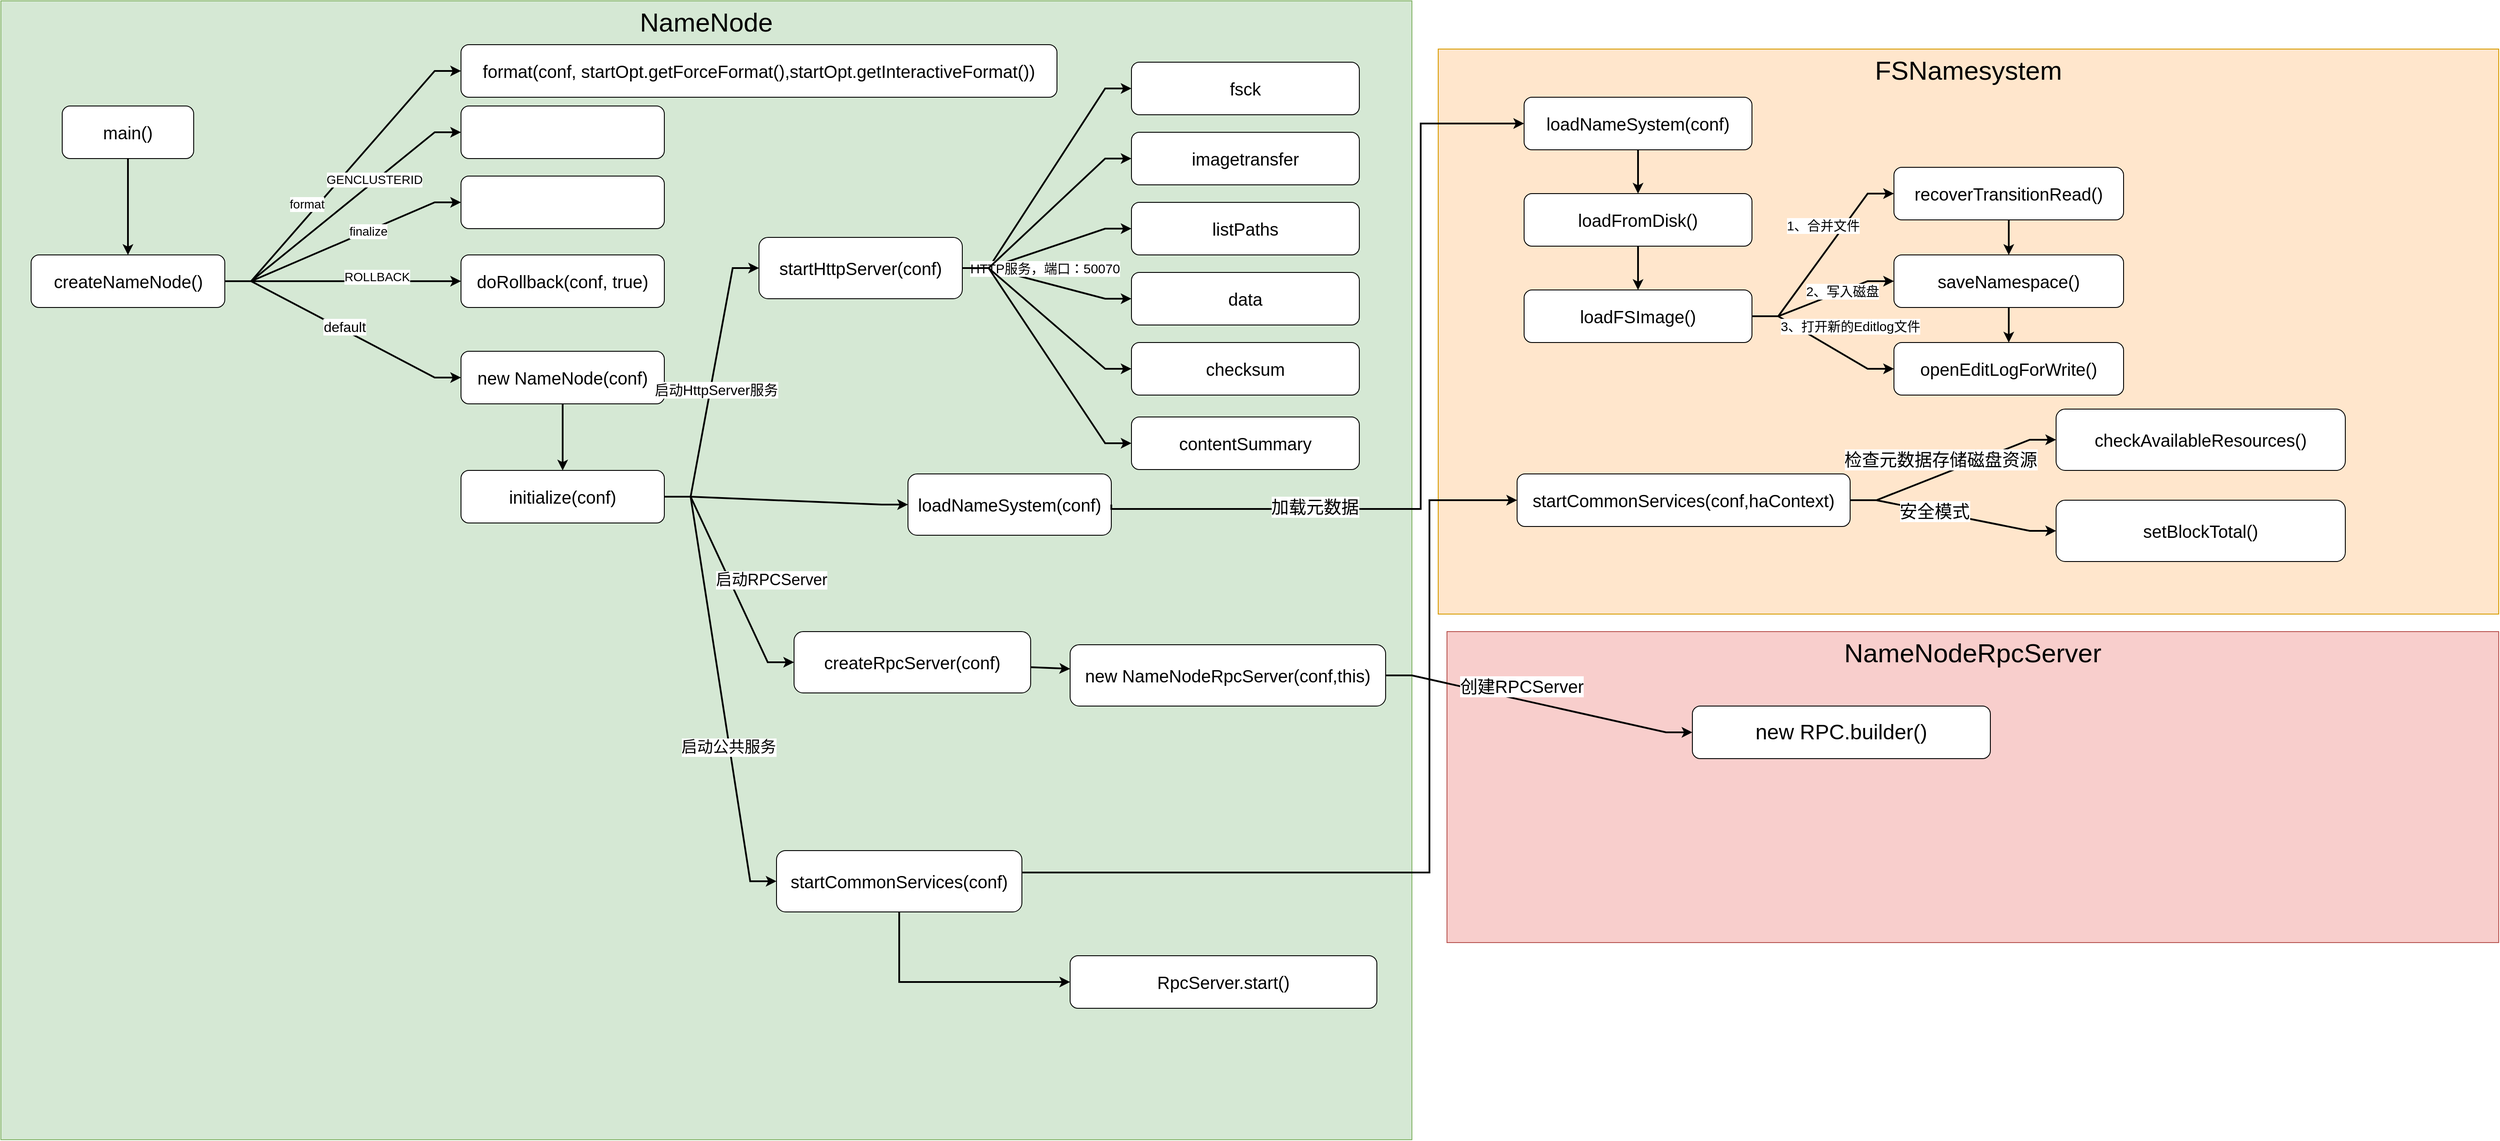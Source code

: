 <mxfile version="20.5.1" type="github" pages="6">
  <diagram id="xljxgBAA948Y7_NDT7y9" name="NameNode启动">
    <mxGraphModel dx="2946" dy="2882" grid="1" gridSize="10" guides="1" tooltips="1" connect="1" arrows="1" fold="1" page="1" pageScale="1" pageWidth="827" pageHeight="1169" math="0" shadow="0">
      <root>
        <mxCell id="0" />
        <mxCell id="1" parent="0" />
        <mxCell id="IWX_TBx0upN0qYrfrZli-1" value="NameNodeRpcServer" style="rounded=0;whiteSpace=wrap;html=1;fontSize=30;fillColor=#f8cecc;strokeColor=#b85450;verticalAlign=top;" parent="1" vertex="1">
          <mxGeometry x="1695" y="-400" width="1200" height="355" as="geometry" />
        </mxCell>
        <mxCell id="IWX_TBx0upN0qYrfrZli-2" value="NameNode" style="rounded=0;whiteSpace=wrap;html=1;fontSize=30;fillColor=#d5e8d4;strokeColor=#82b366;verticalAlign=top;" parent="1" vertex="1">
          <mxGeometry x="45" y="-1120" width="1610" height="1300" as="geometry" />
        </mxCell>
        <mxCell id="IWX_TBx0upN0qYrfrZli-3" style="edgeStyle=none;rounded=0;orthogonalLoop=1;jettySize=auto;html=1;fontSize=20;entryX=0.5;entryY=0;entryDx=0;entryDy=0;strokeWidth=2;" parent="1" source="IWX_TBx0upN0qYrfrZli-4" target="IWX_TBx0upN0qYrfrZli-12" edge="1">
          <mxGeometry relative="1" as="geometry">
            <Array as="points" />
          </mxGeometry>
        </mxCell>
        <mxCell id="IWX_TBx0upN0qYrfrZli-4" value="main()" style="rounded=1;whiteSpace=wrap;html=1;fontSize=20;" parent="1" vertex="1">
          <mxGeometry x="115" y="-1000" width="150" height="60" as="geometry" />
        </mxCell>
        <mxCell id="IWX_TBx0upN0qYrfrZli-5" style="edgeStyle=entityRelationEdgeStyle;rounded=0;orthogonalLoop=1;jettySize=auto;html=1;exitX=1;exitY=0.5;exitDx=0;exitDy=0;fontSize=20;strokeWidth=2;entryX=0;entryY=0.5;entryDx=0;entryDy=0;" parent="1" source="IWX_TBx0upN0qYrfrZli-12" target="IWX_TBx0upN0qYrfrZli-13" edge="1">
          <mxGeometry relative="1" as="geometry" />
        </mxCell>
        <mxCell id="IWX_TBx0upN0qYrfrZli-6" value="format" style="edgeLabel;html=1;align=center;verticalAlign=middle;resizable=0;points=[];fontSize=14;" parent="IWX_TBx0upN0qYrfrZli-5" vertex="1" connectable="0">
          <mxGeometry x="-0.449" y="4" relative="1" as="geometry">
            <mxPoint x="17" y="-29" as="offset" />
          </mxGeometry>
        </mxCell>
        <mxCell id="IWX_TBx0upN0qYrfrZli-7" style="edgeStyle=entityRelationEdgeStyle;rounded=0;orthogonalLoop=1;jettySize=auto;html=1;exitX=1;exitY=0.5;exitDx=0;exitDy=0;entryX=0;entryY=0.5;entryDx=0;entryDy=0;fontSize=20;strokeWidth=2;" parent="1" source="IWX_TBx0upN0qYrfrZli-12" target="IWX_TBx0upN0qYrfrZli-17" edge="1">
          <mxGeometry relative="1" as="geometry" />
        </mxCell>
        <mxCell id="IWX_TBx0upN0qYrfrZli-8" value="default" style="edgeLabel;html=1;align=center;verticalAlign=middle;resizable=0;points=[];fontSize=16;" parent="IWX_TBx0upN0qYrfrZli-7" vertex="1" connectable="0">
          <mxGeometry x="-0.003" y="3" relative="1" as="geometry">
            <mxPoint as="offset" />
          </mxGeometry>
        </mxCell>
        <mxCell id="IWX_TBx0upN0qYrfrZli-9" style="edgeStyle=entityRelationEdgeStyle;rounded=0;orthogonalLoop=1;jettySize=auto;html=1;shadow=0;fontSize=20;strokeWidth=2;" parent="1" source="IWX_TBx0upN0qYrfrZli-12" target="IWX_TBx0upN0qYrfrZli-14" edge="1">
          <mxGeometry relative="1" as="geometry" />
        </mxCell>
        <mxCell id="ckDPEvMbsLw15Y4IFopy-1" value="GENCLUSTERID" style="edgeLabel;html=1;align=center;verticalAlign=middle;resizable=0;points=[];fontSize=14;" parent="IWX_TBx0upN0qYrfrZli-9" vertex="1" connectable="0">
          <mxGeometry x="0.288" y="2" relative="1" as="geometry">
            <mxPoint as="offset" />
          </mxGeometry>
        </mxCell>
        <mxCell id="IWX_TBx0upN0qYrfrZli-10" style="edgeStyle=entityRelationEdgeStyle;rounded=0;orthogonalLoop=1;jettySize=auto;html=1;shadow=0;fontSize=20;strokeWidth=2;" parent="1" source="IWX_TBx0upN0qYrfrZli-12" target="IWX_TBx0upN0qYrfrZli-15" edge="1">
          <mxGeometry relative="1" as="geometry" />
        </mxCell>
        <mxCell id="ckDPEvMbsLw15Y4IFopy-2" value="finalize" style="edgeLabel;html=1;align=center;verticalAlign=middle;resizable=0;points=[];fontSize=14;" parent="IWX_TBx0upN0qYrfrZli-10" vertex="1" connectable="0">
          <mxGeometry x="0.212" relative="1" as="geometry">
            <mxPoint as="offset" />
          </mxGeometry>
        </mxCell>
        <mxCell id="IWX_TBx0upN0qYrfrZli-11" style="edgeStyle=entityRelationEdgeStyle;rounded=0;orthogonalLoop=1;jettySize=auto;html=1;entryX=0;entryY=0.5;entryDx=0;entryDy=0;shadow=0;fontSize=20;strokeWidth=2;" parent="1" source="IWX_TBx0upN0qYrfrZli-12" target="IWX_TBx0upN0qYrfrZli-66" edge="1">
          <mxGeometry relative="1" as="geometry" />
        </mxCell>
        <mxCell id="ckDPEvMbsLw15Y4IFopy-3" value="ROLLBACK" style="edgeLabel;html=1;align=center;verticalAlign=middle;resizable=0;points=[];fontSize=14;" parent="IWX_TBx0upN0qYrfrZli-11" vertex="1" connectable="0">
          <mxGeometry x="0.283" y="5" relative="1" as="geometry">
            <mxPoint as="offset" />
          </mxGeometry>
        </mxCell>
        <mxCell id="IWX_TBx0upN0qYrfrZli-12" value="createNameNode()" style="rounded=1;whiteSpace=wrap;html=1;fontSize=20;" parent="1" vertex="1">
          <mxGeometry x="79.5" y="-830" width="221" height="60" as="geometry" />
        </mxCell>
        <mxCell id="IWX_TBx0upN0qYrfrZli-13" value="format(conf, startOpt.getForceFormat(),startOpt.getInteractiveFormat())" style="rounded=1;whiteSpace=wrap;html=1;fontSize=20;" parent="1" vertex="1">
          <mxGeometry x="570" y="-1070" width="680" height="60" as="geometry" />
        </mxCell>
        <mxCell id="IWX_TBx0upN0qYrfrZli-14" value="" style="rounded=1;whiteSpace=wrap;html=1;fontSize=20;" parent="1" vertex="1">
          <mxGeometry x="570" y="-1000" width="232" height="60" as="geometry" />
        </mxCell>
        <mxCell id="IWX_TBx0upN0qYrfrZli-15" value="" style="rounded=1;whiteSpace=wrap;html=1;fontSize=20;" parent="1" vertex="1">
          <mxGeometry x="570" y="-920" width="232" height="60" as="geometry" />
        </mxCell>
        <mxCell id="IWX_TBx0upN0qYrfrZli-16" value="" style="edgeStyle=none;rounded=0;orthogonalLoop=1;jettySize=auto;html=1;fontSize=20;strokeWidth=2;" parent="1" source="IWX_TBx0upN0qYrfrZli-17" target="IWX_TBx0upN0qYrfrZli-25" edge="1">
          <mxGeometry relative="1" as="geometry" />
        </mxCell>
        <mxCell id="IWX_TBx0upN0qYrfrZli-17" value="new NameNode(conf)" style="rounded=1;whiteSpace=wrap;html=1;fontSize=20;" parent="1" vertex="1">
          <mxGeometry x="570" y="-720" width="232" height="60" as="geometry" />
        </mxCell>
        <mxCell id="IWX_TBx0upN0qYrfrZli-18" style="edgeStyle=entityRelationEdgeStyle;rounded=0;orthogonalLoop=1;jettySize=auto;html=1;exitX=1;exitY=0.5;exitDx=0;exitDy=0;fontSize=20;strokeWidth=2;entryX=0;entryY=0.5;entryDx=0;entryDy=0;" parent="1" source="IWX_TBx0upN0qYrfrZli-25" target="IWX_TBx0upN0qYrfrZli-33" edge="1">
          <mxGeometry relative="1" as="geometry" />
        </mxCell>
        <mxCell id="IWX_TBx0upN0qYrfrZli-19" value="启动HttpServer服务" style="edgeLabel;html=1;align=center;verticalAlign=middle;resizable=0;points=[];fontSize=16;" parent="IWX_TBx0upN0qYrfrZli-18" vertex="1" connectable="0">
          <mxGeometry x="-0.251" y="-2" relative="1" as="geometry">
            <mxPoint x="10" y="-32" as="offset" />
          </mxGeometry>
        </mxCell>
        <mxCell id="IWX_TBx0upN0qYrfrZli-20" style="edgeStyle=entityRelationEdgeStyle;rounded=0;orthogonalLoop=1;jettySize=auto;html=1;entryX=0;entryY=0.5;entryDx=0;entryDy=0;shadow=0;fontSize=20;strokeWidth=2;" parent="1" source="IWX_TBx0upN0qYrfrZli-25" target="IWX_TBx0upN0qYrfrZli-37" edge="1">
          <mxGeometry relative="1" as="geometry" />
        </mxCell>
        <mxCell id="IWX_TBx0upN0qYrfrZli-21" style="edgeStyle=entityRelationEdgeStyle;rounded=0;orthogonalLoop=1;jettySize=auto;html=1;shadow=0;fontSize=20;strokeWidth=2;" parent="1" source="IWX_TBx0upN0qYrfrZli-25" target="IWX_TBx0upN0qYrfrZli-40" edge="1">
          <mxGeometry relative="1" as="geometry" />
        </mxCell>
        <mxCell id="IWX_TBx0upN0qYrfrZli-22" value="启动RPCServer" style="edgeLabel;html=1;align=center;verticalAlign=middle;resizable=0;points=[];fontSize=18;" parent="IWX_TBx0upN0qYrfrZli-21" vertex="1" connectable="0">
          <mxGeometry x="0.083" y="3" relative="1" as="geometry">
            <mxPoint x="40" y="-9" as="offset" />
          </mxGeometry>
        </mxCell>
        <mxCell id="IWX_TBx0upN0qYrfrZli-23" style="edgeStyle=entityRelationEdgeStyle;rounded=0;orthogonalLoop=1;jettySize=auto;html=1;entryX=0;entryY=0.5;entryDx=0;entryDy=0;shadow=0;fontSize=20;strokeWidth=2;" parent="1" source="IWX_TBx0upN0qYrfrZli-25" target="IWX_TBx0upN0qYrfrZli-69" edge="1">
          <mxGeometry relative="1" as="geometry" />
        </mxCell>
        <mxCell id="IWX_TBx0upN0qYrfrZli-24" value="启动公共服务" style="edgeLabel;html=1;align=center;verticalAlign=middle;resizable=0;points=[];fontSize=18;" parent="IWX_TBx0upN0qYrfrZli-23" vertex="1" connectable="0">
          <mxGeometry x="0.264" y="-1" relative="1" as="geometry">
            <mxPoint as="offset" />
          </mxGeometry>
        </mxCell>
        <mxCell id="IWX_TBx0upN0qYrfrZli-25" value="initialize(conf)" style="rounded=1;whiteSpace=wrap;html=1;fontSize=20;" parent="1" vertex="1">
          <mxGeometry x="570" y="-584" width="232" height="60" as="geometry" />
        </mxCell>
        <mxCell id="IWX_TBx0upN0qYrfrZli-26" style="edgeStyle=entityRelationEdgeStyle;rounded=0;orthogonalLoop=1;jettySize=auto;html=1;exitX=1;exitY=0.5;exitDx=0;exitDy=0;fontSize=15;strokeWidth=2;" parent="1" source="IWX_TBx0upN0qYrfrZli-33" target="IWX_TBx0upN0qYrfrZli-34" edge="1">
          <mxGeometry relative="1" as="geometry" />
        </mxCell>
        <mxCell id="IWX_TBx0upN0qYrfrZli-27" style="edgeStyle=entityRelationEdgeStyle;rounded=0;orthogonalLoop=1;jettySize=auto;html=1;fontSize=15;strokeWidth=2;" parent="1" source="IWX_TBx0upN0qYrfrZli-33" target="IWX_TBx0upN0qYrfrZli-35" edge="1">
          <mxGeometry relative="1" as="geometry" />
        </mxCell>
        <mxCell id="IWX_TBx0upN0qYrfrZli-28" style="edgeStyle=entityRelationEdgeStyle;rounded=0;orthogonalLoop=1;jettySize=auto;html=1;fontSize=15;strokeWidth=2;" parent="1" source="IWX_TBx0upN0qYrfrZli-33" target="IWX_TBx0upN0qYrfrZli-36" edge="1">
          <mxGeometry relative="1" as="geometry" />
        </mxCell>
        <mxCell id="IWX_TBx0upN0qYrfrZli-29" value="HTTP服务，端口：50070" style="edgeLabel;html=1;align=center;verticalAlign=middle;resizable=0;points=[];fontSize=15;" parent="IWX_TBx0upN0qYrfrZli-28" vertex="1" connectable="0">
          <mxGeometry x="-0.853" y="-3" relative="1" as="geometry">
            <mxPoint x="79" y="-3" as="offset" />
          </mxGeometry>
        </mxCell>
        <mxCell id="IWX_TBx0upN0qYrfrZli-30" style="edgeStyle=entityRelationEdgeStyle;rounded=0;orthogonalLoop=1;jettySize=auto;html=1;entryX=0;entryY=0.5;entryDx=0;entryDy=0;shadow=0;fontSize=20;strokeWidth=2;" parent="1" source="IWX_TBx0upN0qYrfrZli-33" target="IWX_TBx0upN0qYrfrZli-52" edge="1">
          <mxGeometry relative="1" as="geometry" />
        </mxCell>
        <mxCell id="IWX_TBx0upN0qYrfrZli-31" style="edgeStyle=entityRelationEdgeStyle;rounded=0;orthogonalLoop=1;jettySize=auto;html=1;entryX=0;entryY=0.5;entryDx=0;entryDy=0;shadow=0;fontSize=20;strokeWidth=2;" parent="1" source="IWX_TBx0upN0qYrfrZli-33" target="IWX_TBx0upN0qYrfrZli-65" edge="1">
          <mxGeometry relative="1" as="geometry" />
        </mxCell>
        <mxCell id="IWX_TBx0upN0qYrfrZli-32" style="edgeStyle=entityRelationEdgeStyle;rounded=0;orthogonalLoop=1;jettySize=auto;html=1;entryX=0;entryY=0.5;entryDx=0;entryDy=0;shadow=0;fontSize=20;strokeWidth=2;" parent="1" source="IWX_TBx0upN0qYrfrZli-33" target="IWX_TBx0upN0qYrfrZli-64" edge="1">
          <mxGeometry relative="1" as="geometry" />
        </mxCell>
        <mxCell id="IWX_TBx0upN0qYrfrZli-33" value="startHttpServer(conf)" style="rounded=1;whiteSpace=wrap;html=1;fontSize=20;" parent="1" vertex="1">
          <mxGeometry x="910" y="-850" width="232" height="70" as="geometry" />
        </mxCell>
        <mxCell id="IWX_TBx0upN0qYrfrZli-34" value="fsck" style="rounded=1;whiteSpace=wrap;html=1;fontSize=20;" parent="1" vertex="1">
          <mxGeometry x="1335" y="-1050" width="260" height="60" as="geometry" />
        </mxCell>
        <mxCell id="IWX_TBx0upN0qYrfrZli-35" value="listPaths" style="rounded=1;whiteSpace=wrap;html=1;fontSize=20;" parent="1" vertex="1">
          <mxGeometry x="1335" y="-890" width="260" height="60" as="geometry" />
        </mxCell>
        <mxCell id="IWX_TBx0upN0qYrfrZli-36" value="data" style="rounded=1;whiteSpace=wrap;html=1;fontSize=20;" parent="1" vertex="1">
          <mxGeometry x="1335" y="-810" width="260" height="60" as="geometry" />
        </mxCell>
        <mxCell id="IWX_TBx0upN0qYrfrZli-37" value="loadNameSystem(conf)" style="rounded=1;whiteSpace=wrap;html=1;fontSize=20;" parent="1" vertex="1">
          <mxGeometry x="1080" y="-580" width="232" height="70" as="geometry" />
        </mxCell>
        <mxCell id="IWX_TBx0upN0qYrfrZli-38" value="FSNamesystem" style="rounded=0;whiteSpace=wrap;html=1;fontSize=30;fillColor=#ffe6cc;strokeColor=#d79b00;verticalAlign=top;fontStyle=0" parent="1" vertex="1">
          <mxGeometry x="1685" y="-1065" width="1210" height="645" as="geometry" />
        </mxCell>
        <mxCell id="IWX_TBx0upN0qYrfrZli-39" style="edgeStyle=none;rounded=0;orthogonalLoop=1;jettySize=auto;html=1;shadow=0;fontSize=15;strokeWidth=2;" parent="1" source="IWX_TBx0upN0qYrfrZli-40" target="IWX_TBx0upN0qYrfrZli-62" edge="1">
          <mxGeometry relative="1" as="geometry" />
        </mxCell>
        <mxCell id="IWX_TBx0upN0qYrfrZli-40" value="createRpcServer(conf)" style="rounded=1;whiteSpace=wrap;html=1;fontSize=20;" parent="1" vertex="1">
          <mxGeometry x="950" y="-400" width="270" height="70" as="geometry" />
        </mxCell>
        <mxCell id="IWX_TBx0upN0qYrfrZli-41" style="rounded=0;orthogonalLoop=1;jettySize=auto;html=1;entryX=0.5;entryY=0;entryDx=0;entryDy=0;fontSize=20;strokeWidth=2;" parent="1" source="IWX_TBx0upN0qYrfrZli-42" target="IWX_TBx0upN0qYrfrZli-49" edge="1">
          <mxGeometry relative="1" as="geometry" />
        </mxCell>
        <mxCell id="IWX_TBx0upN0qYrfrZli-42" value="loadFromDisk()" style="rounded=1;whiteSpace=wrap;html=1;fontSize=20;" parent="1" vertex="1">
          <mxGeometry x="1783" y="-900" width="260" height="60" as="geometry" />
        </mxCell>
        <mxCell id="IWX_TBx0upN0qYrfrZli-43" style="edgeStyle=entityRelationEdgeStyle;rounded=0;orthogonalLoop=1;jettySize=auto;html=1;entryX=0;entryY=0.5;entryDx=0;entryDy=0;shadow=0;fontSize=20;strokeWidth=2;" parent="1" source="IWX_TBx0upN0qYrfrZli-49" target="IWX_TBx0upN0qYrfrZli-54" edge="1">
          <mxGeometry relative="1" as="geometry" />
        </mxCell>
        <mxCell id="IWX_TBx0upN0qYrfrZli-44" value="1、合并文件" style="edgeLabel;html=1;align=center;verticalAlign=middle;resizable=0;points=[];fontSize=15;" parent="IWX_TBx0upN0qYrfrZli-43" vertex="1" connectable="0">
          <mxGeometry x="-0.067" y="-2" relative="1" as="geometry">
            <mxPoint x="3" y="-42" as="offset" />
          </mxGeometry>
        </mxCell>
        <mxCell id="IWX_TBx0upN0qYrfrZli-45" style="edgeStyle=entityRelationEdgeStyle;rounded=0;orthogonalLoop=1;jettySize=auto;html=1;entryX=0;entryY=0.5;entryDx=0;entryDy=0;shadow=0;fontSize=20;strokeWidth=2;" parent="1" source="IWX_TBx0upN0qYrfrZli-49" target="IWX_TBx0upN0qYrfrZli-56" edge="1">
          <mxGeometry relative="1" as="geometry" />
        </mxCell>
        <mxCell id="IWX_TBx0upN0qYrfrZli-46" value="2、写入磁盘" style="edgeLabel;html=1;align=center;verticalAlign=middle;resizable=0;points=[];fontSize=15;" parent="IWX_TBx0upN0qYrfrZli-45" vertex="1" connectable="0">
          <mxGeometry x="0.051" y="1" relative="1" as="geometry">
            <mxPoint x="18" y="-7" as="offset" />
          </mxGeometry>
        </mxCell>
        <mxCell id="IWX_TBx0upN0qYrfrZli-47" style="edgeStyle=entityRelationEdgeStyle;rounded=0;orthogonalLoop=1;jettySize=auto;html=1;shadow=0;fontSize=20;strokeWidth=2;" parent="1" source="IWX_TBx0upN0qYrfrZli-49" target="IWX_TBx0upN0qYrfrZli-57" edge="1">
          <mxGeometry relative="1" as="geometry" />
        </mxCell>
        <mxCell id="IWX_TBx0upN0qYrfrZli-48" value="3、打开新的Editlog文件" style="edgeLabel;html=1;align=center;verticalAlign=middle;resizable=0;points=[];fontSize=15;" parent="IWX_TBx0upN0qYrfrZli-47" vertex="1" connectable="0">
          <mxGeometry x="-0.029" y="-1" relative="1" as="geometry">
            <mxPoint x="34" y="-19" as="offset" />
          </mxGeometry>
        </mxCell>
        <mxCell id="IWX_TBx0upN0qYrfrZli-49" value="loadFSImage()" style="rounded=1;whiteSpace=wrap;html=1;fontSize=20;" parent="1" vertex="1">
          <mxGeometry x="1783" y="-790" width="260" height="60" as="geometry" />
        </mxCell>
        <mxCell id="IWX_TBx0upN0qYrfrZli-50" style="edgeStyle=orthogonalEdgeStyle;rounded=0;orthogonalLoop=1;jettySize=auto;html=1;entryX=0;entryY=0.5;entryDx=0;entryDy=0;fontSize=20;strokeWidth=2;shadow=0;exitX=1;exitY=0.5;exitDx=0;exitDy=0;" parent="1" source="IWX_TBx0upN0qYrfrZli-37" target="IWX_TBx0upN0qYrfrZli-59" edge="1">
          <mxGeometry relative="1" as="geometry">
            <Array as="points">
              <mxPoint x="1665" y="-540" />
              <mxPoint x="1665" y="-980" />
            </Array>
          </mxGeometry>
        </mxCell>
        <mxCell id="IWX_TBx0upN0qYrfrZli-51" value="加载元数据" style="edgeLabel;html=1;align=center;verticalAlign=middle;resizable=0;points=[];fontSize=20;" parent="IWX_TBx0upN0qYrfrZli-50" vertex="1" connectable="0">
          <mxGeometry x="-0.482" y="-5" relative="1" as="geometry">
            <mxPoint y="-8" as="offset" />
          </mxGeometry>
        </mxCell>
        <mxCell id="IWX_TBx0upN0qYrfrZli-52" value="checksum" style="rounded=1;whiteSpace=wrap;html=1;fontSize=20;" parent="1" vertex="1">
          <mxGeometry x="1335" y="-730" width="260" height="60" as="geometry" />
        </mxCell>
        <mxCell id="IWX_TBx0upN0qYrfrZli-53" style="edgeStyle=none;rounded=0;orthogonalLoop=1;jettySize=auto;html=1;shadow=0;fontSize=20;strokeWidth=2;" parent="1" source="IWX_TBx0upN0qYrfrZli-54" target="IWX_TBx0upN0qYrfrZli-56" edge="1">
          <mxGeometry relative="1" as="geometry" />
        </mxCell>
        <mxCell id="IWX_TBx0upN0qYrfrZli-54" value="recoverTransitionRead()" style="rounded=1;whiteSpace=wrap;html=1;fontSize=20;" parent="1" vertex="1">
          <mxGeometry x="2205" y="-930" width="262" height="60" as="geometry" />
        </mxCell>
        <mxCell id="IWX_TBx0upN0qYrfrZli-55" value="" style="edgeStyle=none;rounded=0;orthogonalLoop=1;jettySize=auto;html=1;shadow=0;fontSize=20;strokeWidth=2;" parent="1" source="IWX_TBx0upN0qYrfrZli-56" target="IWX_TBx0upN0qYrfrZli-57" edge="1">
          <mxGeometry relative="1" as="geometry" />
        </mxCell>
        <mxCell id="IWX_TBx0upN0qYrfrZli-56" value="saveNamespace()" style="rounded=1;whiteSpace=wrap;html=1;fontSize=20;" parent="1" vertex="1">
          <mxGeometry x="2205" y="-830" width="262" height="60" as="geometry" />
        </mxCell>
        <mxCell id="IWX_TBx0upN0qYrfrZli-57" value="openEditLogForWrite()" style="rounded=1;whiteSpace=wrap;html=1;fontSize=20;" parent="1" vertex="1">
          <mxGeometry x="2205" y="-730" width="262" height="60" as="geometry" />
        </mxCell>
        <mxCell id="IWX_TBx0upN0qYrfrZli-58" style="edgeStyle=none;rounded=0;orthogonalLoop=1;jettySize=auto;html=1;shadow=0;fontSize=15;strokeWidth=2;" parent="1" source="IWX_TBx0upN0qYrfrZli-59" target="IWX_TBx0upN0qYrfrZli-42" edge="1">
          <mxGeometry relative="1" as="geometry" />
        </mxCell>
        <mxCell id="IWX_TBx0upN0qYrfrZli-59" value="loadNameSystem(conf)" style="rounded=1;whiteSpace=wrap;html=1;fontSize=20;" parent="1" vertex="1">
          <mxGeometry x="1783" y="-1010" width="260" height="60" as="geometry" />
        </mxCell>
        <mxCell id="IWX_TBx0upN0qYrfrZli-60" style="edgeStyle=entityRelationEdgeStyle;rounded=0;orthogonalLoop=1;jettySize=auto;html=1;entryX=0;entryY=0.5;entryDx=0;entryDy=0;shadow=0;fontSize=24;strokeWidth=2;" parent="1" source="IWX_TBx0upN0qYrfrZli-62" target="IWX_TBx0upN0qYrfrZli-63" edge="1">
          <mxGeometry relative="1" as="geometry" />
        </mxCell>
        <mxCell id="IWX_TBx0upN0qYrfrZli-61" value="创建RPCServer" style="edgeLabel;html=1;align=center;verticalAlign=middle;resizable=0;points=[];fontSize=20;" parent="IWX_TBx0upN0qYrfrZli-60" vertex="1" connectable="0">
          <mxGeometry x="-0.57" y="1" relative="1" as="geometry">
            <mxPoint x="79" y="2" as="offset" />
          </mxGeometry>
        </mxCell>
        <mxCell id="IWX_TBx0upN0qYrfrZli-62" value="new NameNodeRpcServer(conf,this)" style="rounded=1;whiteSpace=wrap;html=1;fontSize=20;" parent="1" vertex="1">
          <mxGeometry x="1265" y="-385" width="360" height="70" as="geometry" />
        </mxCell>
        <mxCell id="IWX_TBx0upN0qYrfrZli-63" value="new RPC.builder()" style="rounded=1;whiteSpace=wrap;html=1;fontSize=24;" parent="1" vertex="1">
          <mxGeometry x="1975" y="-315" width="340" height="60" as="geometry" />
        </mxCell>
        <mxCell id="IWX_TBx0upN0qYrfrZli-64" value="imagetransfer" style="rounded=1;whiteSpace=wrap;html=1;fontSize=20;" parent="1" vertex="1">
          <mxGeometry x="1335" y="-970" width="260" height="60" as="geometry" />
        </mxCell>
        <mxCell id="IWX_TBx0upN0qYrfrZli-65" value="contentSummary" style="rounded=1;whiteSpace=wrap;html=1;fontSize=20;" parent="1" vertex="1">
          <mxGeometry x="1335" y="-645" width="260" height="60" as="geometry" />
        </mxCell>
        <mxCell id="IWX_TBx0upN0qYrfrZli-66" value="doRollback(conf, true)" style="rounded=1;whiteSpace=wrap;html=1;fontSize=20;" parent="1" vertex="1">
          <mxGeometry x="570" y="-830" width="232" height="60" as="geometry" />
        </mxCell>
        <mxCell id="IWX_TBx0upN0qYrfrZli-67" style="edgeStyle=orthogonalEdgeStyle;rounded=0;orthogonalLoop=1;jettySize=auto;html=1;entryX=0;entryY=0.5;entryDx=0;entryDy=0;shadow=0;fontSize=20;strokeWidth=2;" parent="1" source="IWX_TBx0upN0qYrfrZli-69" target="IWX_TBx0upN0qYrfrZli-74" edge="1">
          <mxGeometry relative="1" as="geometry">
            <Array as="points">
              <mxPoint x="1675" y="-125" />
              <mxPoint x="1675" y="-550" />
            </Array>
          </mxGeometry>
        </mxCell>
        <mxCell id="IWX_TBx0upN0qYrfrZli-68" style="edgeStyle=orthogonalEdgeStyle;rounded=0;orthogonalLoop=1;jettySize=auto;html=1;entryX=0;entryY=0.5;entryDx=0;entryDy=0;shadow=0;fontSize=20;strokeWidth=2;exitX=0.5;exitY=1;exitDx=0;exitDy=0;" parent="1" source="IWX_TBx0upN0qYrfrZli-69" target="IWX_TBx0upN0qYrfrZli-75" edge="1">
          <mxGeometry relative="1" as="geometry" />
        </mxCell>
        <mxCell id="IWX_TBx0upN0qYrfrZli-69" value="startCommonServices(conf)" style="rounded=1;whiteSpace=wrap;html=1;fontSize=20;" parent="1" vertex="1">
          <mxGeometry x="930" y="-150" width="280" height="70" as="geometry" />
        </mxCell>
        <mxCell id="IWX_TBx0upN0qYrfrZli-70" style="rounded=0;orthogonalLoop=1;jettySize=auto;html=1;entryX=0;entryY=0.5;entryDx=0;entryDy=0;shadow=0;fontSize=20;strokeWidth=2;edgeStyle=entityRelationEdgeStyle;" parent="1" source="IWX_TBx0upN0qYrfrZli-74" target="IWX_TBx0upN0qYrfrZli-76" edge="1">
          <mxGeometry relative="1" as="geometry" />
        </mxCell>
        <mxCell id="IWX_TBx0upN0qYrfrZli-71" value="检查元数据存储磁盘资源" style="edgeLabel;html=1;align=center;verticalAlign=middle;resizable=0;points=[];fontSize=20;" parent="IWX_TBx0upN0qYrfrZli-70" vertex="1" connectable="0">
          <mxGeometry x="-0.117" y="2" relative="1" as="geometry">
            <mxPoint y="-16" as="offset" />
          </mxGeometry>
        </mxCell>
        <mxCell id="IWX_TBx0upN0qYrfrZli-72" style="edgeStyle=entityRelationEdgeStyle;rounded=0;orthogonalLoop=1;jettySize=auto;html=1;entryX=0;entryY=0.5;entryDx=0;entryDy=0;shadow=0;fontSize=30;strokeWidth=2;" parent="1" source="IWX_TBx0upN0qYrfrZli-74" target="IWX_TBx0upN0qYrfrZli-77" edge="1">
          <mxGeometry relative="1" as="geometry" />
        </mxCell>
        <mxCell id="IWX_TBx0upN0qYrfrZli-73" value="安全模式" style="edgeLabel;html=1;align=center;verticalAlign=middle;resizable=0;points=[];fontSize=20;" parent="IWX_TBx0upN0qYrfrZli-72" vertex="1" connectable="0">
          <mxGeometry x="-0.186" y="1" relative="1" as="geometry">
            <mxPoint as="offset" />
          </mxGeometry>
        </mxCell>
        <mxCell id="IWX_TBx0upN0qYrfrZli-74" value="startCommonServices(conf,haContext)" style="rounded=1;whiteSpace=wrap;html=1;fontSize=20;" parent="1" vertex="1">
          <mxGeometry x="1775" y="-580" width="380" height="60" as="geometry" />
        </mxCell>
        <mxCell id="IWX_TBx0upN0qYrfrZli-75" value="RpcServer.start()" style="rounded=1;whiteSpace=wrap;html=1;fontSize=20;" parent="1" vertex="1">
          <mxGeometry x="1265" y="-30" width="350" height="60" as="geometry" />
        </mxCell>
        <mxCell id="IWX_TBx0upN0qYrfrZli-76" value="checkAvailableResources()" style="rounded=1;whiteSpace=wrap;html=1;fontSize=20;" parent="1" vertex="1">
          <mxGeometry x="2390" y="-654" width="330" height="70" as="geometry" />
        </mxCell>
        <mxCell id="IWX_TBx0upN0qYrfrZli-77" value="setBlockTotal()" style="rounded=1;whiteSpace=wrap;html=1;fontSize=20;" parent="1" vertex="1">
          <mxGeometry x="2390" y="-550" width="330" height="70" as="geometry" />
        </mxCell>
      </root>
    </mxGraphModel>
  </diagram>
  <diagram id="lAbUES1ijesJqw5qkLP5" name="DataNode启动">
    <mxGraphModel dx="2062" dy="1199" grid="1" gridSize="10" guides="1" tooltips="1" connect="1" arrows="1" fold="1" page="1" pageScale="1" pageWidth="827" pageHeight="1169" math="0" shadow="0">
      <root>
        <mxCell id="rC5nzko70Q0iTBSzShL7-0" />
        <mxCell id="rC5nzko70Q0iTBSzShL7-1" parent="rC5nzko70Q0iTBSzShL7-0" />
        <mxCell id="rC5nzko70Q0iTBSzShL7-2" value="DataNode" style="rounded=0;whiteSpace=wrap;html=1;fontSize=30;fillColor=#d5e8d4;strokeColor=#82b366;verticalAlign=top;" parent="rC5nzko70Q0iTBSzShL7-1" vertex="1">
          <mxGeometry x="30" y="30" width="1590" height="1310" as="geometry" />
        </mxCell>
        <mxCell id="rC5nzko70Q0iTBSzShL7-3" style="rounded=0;orthogonalLoop=1;jettySize=auto;html=1;entryX=0.5;entryY=0;entryDx=0;entryDy=0;shadow=0;fontSize=20;strokeWidth=2;" parent="rC5nzko70Q0iTBSzShL7-1" source="rC5nzko70Q0iTBSzShL7-4" target="rC5nzko70Q0iTBSzShL7-6" edge="1">
          <mxGeometry relative="1" as="geometry" />
        </mxCell>
        <mxCell id="rC5nzko70Q0iTBSzShL7-4" value="main()" style="rounded=1;whiteSpace=wrap;html=1;fontSize=20;" parent="rC5nzko70Q0iTBSzShL7-1" vertex="1">
          <mxGeometry x="180" y="100" width="230" height="60" as="geometry" />
        </mxCell>
        <mxCell id="rC5nzko70Q0iTBSzShL7-5" style="edgeStyle=none;rounded=0;orthogonalLoop=1;jettySize=auto;html=1;entryX=0.5;entryY=0;entryDx=0;entryDy=0;shadow=0;fontSize=20;strokeWidth=2;" parent="rC5nzko70Q0iTBSzShL7-1" source="rC5nzko70Q0iTBSzShL7-6" target="rC5nzko70Q0iTBSzShL7-8" edge="1">
          <mxGeometry relative="1" as="geometry" />
        </mxCell>
        <mxCell id="rC5nzko70Q0iTBSzShL7-6" value="secureMain(args,null)" style="rounded=1;whiteSpace=wrap;html=1;fontSize=20;" parent="rC5nzko70Q0iTBSzShL7-1" vertex="1">
          <mxGeometry x="180" y="210" width="230" height="60" as="geometry" />
        </mxCell>
        <mxCell id="rC5nzko70Q0iTBSzShL7-7" style="edgeStyle=none;rounded=0;orthogonalLoop=1;jettySize=auto;html=1;entryX=0.5;entryY=0;entryDx=0;entryDy=0;shadow=0;fontSize=20;strokeWidth=2;" parent="rC5nzko70Q0iTBSzShL7-1" source="rC5nzko70Q0iTBSzShL7-8" target="rC5nzko70Q0iTBSzShL7-10" edge="1">
          <mxGeometry relative="1" as="geometry" />
        </mxCell>
        <mxCell id="rC5nzko70Q0iTBSzShL7-8" value="createDataNode(arg,null,resouces)" style="rounded=1;whiteSpace=wrap;html=1;fontSize=20;" parent="rC5nzko70Q0iTBSzShL7-1" vertex="1">
          <mxGeometry x="115" y="330" width="360" height="60" as="geometry" />
        </mxCell>
        <mxCell id="rC5nzko70Q0iTBSzShL7-9" style="edgeStyle=none;rounded=0;orthogonalLoop=1;jettySize=auto;html=1;entryX=0.5;entryY=0;entryDx=0;entryDy=0;shadow=0;fontSize=20;strokeWidth=2;" parent="rC5nzko70Q0iTBSzShL7-1" source="rC5nzko70Q0iTBSzShL7-10" target="rC5nzko70Q0iTBSzShL7-12" edge="1">
          <mxGeometry relative="1" as="geometry" />
        </mxCell>
        <mxCell id="rC5nzko70Q0iTBSzShL7-10" value="instantiateDataNode(arg,null,resouces)" style="rounded=1;whiteSpace=wrap;html=1;fontSize=20;" parent="rC5nzko70Q0iTBSzShL7-1" vertex="1">
          <mxGeometry x="115" y="450" width="360" height="60" as="geometry" />
        </mxCell>
        <mxCell id="rC5nzko70Q0iTBSzShL7-11" style="edgeStyle=none;rounded=0;orthogonalLoop=1;jettySize=auto;html=1;entryX=0.5;entryY=0;entryDx=0;entryDy=0;shadow=0;fontSize=20;strokeWidth=2;" parent="rC5nzko70Q0iTBSzShL7-1" source="rC5nzko70Q0iTBSzShL7-12" target="rC5nzko70Q0iTBSzShL7-14" edge="1">
          <mxGeometry relative="1" as="geometry" />
        </mxCell>
        <mxCell id="rC5nzko70Q0iTBSzShL7-12" value="makeInstance(dataLocations,conf,resouces)" style="rounded=1;whiteSpace=wrap;html=1;fontSize=20;" parent="rC5nzko70Q0iTBSzShL7-1" vertex="1">
          <mxGeometry x="82.5" y="555" width="425" height="60" as="geometry" />
        </mxCell>
        <mxCell id="rC5nzko70Q0iTBSzShL7-13" style="edgeStyle=none;rounded=0;orthogonalLoop=1;jettySize=auto;html=1;shadow=0;fontSize=20;strokeWidth=2;" parent="rC5nzko70Q0iTBSzShL7-1" source="rC5nzko70Q0iTBSzShL7-14" target="rC5nzko70Q0iTBSzShL7-19" edge="1">
          <mxGeometry relative="1" as="geometry" />
        </mxCell>
        <mxCell id="rC5nzko70Q0iTBSzShL7-14" value="new DataNode(conf,locations,resouces)" style="rounded=1;whiteSpace=wrap;html=1;fontSize=20;" parent="rC5nzko70Q0iTBSzShL7-1" vertex="1">
          <mxGeometry x="82.5" y="700" width="425" height="60" as="geometry" />
        </mxCell>
        <mxCell id="rC5nzko70Q0iTBSzShL7-15" style="edgeStyle=entityRelationEdgeStyle;rounded=0;orthogonalLoop=1;jettySize=auto;html=1;entryX=0;entryY=0.5;entryDx=0;entryDy=0;shadow=0;fontSize=20;strokeWidth=2;" parent="rC5nzko70Q0iTBSzShL7-1" source="rC5nzko70Q0iTBSzShL7-19" target="rC5nzko70Q0iTBSzShL7-20" edge="1">
          <mxGeometry relative="1" as="geometry" />
        </mxCell>
        <mxCell id="rC5nzko70Q0iTBSzShL7-16" style="edgeStyle=entityRelationEdgeStyle;rounded=0;orthogonalLoop=1;jettySize=auto;html=1;entryX=0;entryY=0.5;entryDx=0;entryDy=0;shadow=0;fontSize=20;strokeWidth=2;" parent="rC5nzko70Q0iTBSzShL7-1" source="rC5nzko70Q0iTBSzShL7-19" target="rC5nzko70Q0iTBSzShL7-22" edge="1">
          <mxGeometry relative="1" as="geometry" />
        </mxCell>
        <mxCell id="rC5nzko70Q0iTBSzShL7-17" style="edgeStyle=entityRelationEdgeStyle;rounded=0;orthogonalLoop=1;jettySize=auto;html=1;entryX=0;entryY=0.5;entryDx=0;entryDy=0;shadow=0;fontSize=20;strokeWidth=2;" parent="rC5nzko70Q0iTBSzShL7-1" source="rC5nzko70Q0iTBSzShL7-19" target="rC5nzko70Q0iTBSzShL7-23" edge="1">
          <mxGeometry relative="1" as="geometry" />
        </mxCell>
        <mxCell id="rC5nzko70Q0iTBSzShL7-18" style="edgeStyle=entityRelationEdgeStyle;rounded=0;orthogonalLoop=1;jettySize=auto;html=1;shadow=0;fontSize=20;strokeWidth=2;" parent="rC5nzko70Q0iTBSzShL7-1" source="rC5nzko70Q0iTBSzShL7-19" target="rC5nzko70Q0iTBSzShL7-25" edge="1">
          <mxGeometry relative="1" as="geometry" />
        </mxCell>
        <mxCell id="rC5nzko70Q0iTBSzShL7-19" value="startDataNode(conf,DataSirs,resouces)" style="rounded=1;whiteSpace=wrap;html=1;fontSize=20;" parent="rC5nzko70Q0iTBSzShL7-1" vertex="1">
          <mxGeometry x="82.5" y="870" width="425" height="60" as="geometry" />
        </mxCell>
        <mxCell id="rC5nzko70Q0iTBSzShL7-20" value="new DataStorage()" style="rounded=1;whiteSpace=wrap;html=1;fontSize=20;" parent="rC5nzko70Q0iTBSzShL7-1" vertex="1">
          <mxGeometry x="710" y="750" width="270" height="60" as="geometry" />
        </mxCell>
        <mxCell id="rC5nzko70Q0iTBSzShL7-21" style="edgeStyle=entityRelationEdgeStyle;rounded=0;orthogonalLoop=1;jettySize=auto;html=1;entryX=0;entryY=0.5;entryDx=0;entryDy=0;shadow=0;fontSize=20;strokeWidth=2;" parent="rC5nzko70Q0iTBSzShL7-1" source="rC5nzko70Q0iTBSzShL7-22" target="rC5nzko70Q0iTBSzShL7-24" edge="1">
          <mxGeometry relative="1" as="geometry" />
        </mxCell>
        <mxCell id="rC5nzko70Q0iTBSzShL7-22" value="initDataXceiver(conf)" style="rounded=1;whiteSpace=wrap;html=1;fontSize=20;" parent="rC5nzko70Q0iTBSzShL7-1" vertex="1">
          <mxGeometry x="710" y="870" width="270" height="60" as="geometry" />
        </mxCell>
        <mxCell id="rC5nzko70Q0iTBSzShL7-23" value="startInfoServer(conf)" style="rounded=1;whiteSpace=wrap;html=1;fontSize=20;" parent="rC5nzko70Q0iTBSzShL7-1" vertex="1">
          <mxGeometry x="710" y="980" width="270" height="60" as="geometry" />
        </mxCell>
        <mxCell id="rC5nzko70Q0iTBSzShL7-24" value="new DataXceiverServer(tcpPeerServer,conf,this)" style="rounded=1;whiteSpace=wrap;html=1;fontSize=20;" parent="rC5nzko70Q0iTBSzShL7-1" vertex="1">
          <mxGeometry x="1050" y="870" width="510" height="60" as="geometry" />
        </mxCell>
        <mxCell id="rC5nzko70Q0iTBSzShL7-25" value="initIpcServer(conf)" style="rounded=1;whiteSpace=wrap;html=1;fontSize=20;" parent="rC5nzko70Q0iTBSzShL7-1" vertex="1">
          <mxGeometry x="710" y="1080" width="270" height="60" as="geometry" />
        </mxCell>
      </root>
    </mxGraphModel>
  </diagram>
  <diagram id="I8tyCh53X_ilQKPQ66ui" name="HDFS写文件">
    <mxGraphModel dx="2889" dy="1199" grid="1" gridSize="10" guides="1" tooltips="1" connect="1" arrows="1" fold="1" page="1" pageScale="1" pageWidth="827" pageHeight="1169" math="0" shadow="0">
      <root>
        <mxCell id="_XVeLm1nu0HYaNyxYRrM-0" />
        <mxCell id="_XVeLm1nu0HYaNyxYRrM-1" parent="_XVeLm1nu0HYaNyxYRrM-0" />
        <mxCell id="kLbmQE2sTPNzfscH8kh--4" style="rounded=0;orthogonalLoop=1;jettySize=auto;html=1;entryX=0;entryY=0.25;entryDx=0;entryDy=0;fontSize=18;exitX=1.001;exitY=0.165;exitDx=0;exitDy=0;exitPerimeter=0;" parent="_XVeLm1nu0HYaNyxYRrM-1" source="kLbmQE2sTPNzfscH8kh--1" target="kLbmQE2sTPNzfscH8kh--3" edge="1">
          <mxGeometry relative="1" as="geometry" />
        </mxCell>
        <mxCell id="kLbmQE2sTPNzfscH8kh--5" value="1、请求上传文件" style="edgeLabel;html=1;align=center;verticalAlign=middle;resizable=0;points=[];fontSize=14;" parent="kLbmQE2sTPNzfscH8kh--4" vertex="1" connectable="0">
          <mxGeometry x="-0.266" y="1" relative="1" as="geometry">
            <mxPoint as="offset" />
          </mxGeometry>
        </mxCell>
        <mxCell id="kLbmQE2sTPNzfscH8kh--13" style="edgeStyle=none;rounded=0;orthogonalLoop=1;jettySize=auto;html=1;entryX=0;entryY=0.75;entryDx=0;entryDy=0;fontSize=18;" parent="_XVeLm1nu0HYaNyxYRrM-1" source="kLbmQE2sTPNzfscH8kh--1" target="kLbmQE2sTPNzfscH8kh--3" edge="1">
          <mxGeometry relative="1" as="geometry" />
        </mxCell>
        <mxCell id="kLbmQE2sTPNzfscH8kh--14" value="3、请求上传block" style="edgeLabel;html=1;align=center;verticalAlign=middle;resizable=0;points=[];fontSize=14;" parent="kLbmQE2sTPNzfscH8kh--13" vertex="1" connectable="0">
          <mxGeometry x="0.224" y="3" relative="1" as="geometry">
            <mxPoint as="offset" />
          </mxGeometry>
        </mxCell>
        <mxCell id="kLbmQE2sTPNzfscH8kh--17" style="edgeStyle=orthogonalEdgeStyle;rounded=0;orthogonalLoop=1;jettySize=auto;html=1;entryX=-0.005;entryY=0.202;entryDx=0;entryDy=0;entryPerimeter=0;fontSize=14;exitX=0.75;exitY=1;exitDx=0;exitDy=0;" parent="_XVeLm1nu0HYaNyxYRrM-1" source="kLbmQE2sTPNzfscH8kh--1" target="kLbmQE2sTPNzfscH8kh--8" edge="1">
          <mxGeometry relative="1" as="geometry">
            <Array as="points">
              <mxPoint x="438" y="565" />
            </Array>
          </mxGeometry>
        </mxCell>
        <mxCell id="kLbmQE2sTPNzfscH8kh--18" value="5、请求建立block传输通道" style="edgeLabel;html=1;align=center;verticalAlign=middle;resizable=0;points=[];fontSize=14;" parent="kLbmQE2sTPNzfscH8kh--17" vertex="1" connectable="0">
          <mxGeometry x="-0.25" y="-2" relative="1" as="geometry">
            <mxPoint x="27" y="-42" as="offset" />
          </mxGeometry>
        </mxCell>
        <mxCell id="kLbmQE2sTPNzfscH8kh--25" style="edgeStyle=orthogonalEdgeStyle;rounded=0;orthogonalLoop=1;jettySize=auto;html=1;entryX=-0.005;entryY=0.844;entryDx=0;entryDy=0;entryPerimeter=0;fontSize=14;exitX=0.25;exitY=1;exitDx=0;exitDy=0;" parent="_XVeLm1nu0HYaNyxYRrM-1" source="kLbmQE2sTPNzfscH8kh--1" target="kLbmQE2sTPNzfscH8kh--8" edge="1">
          <mxGeometry relative="1" as="geometry">
            <Array as="points">
              <mxPoint x="273" y="738" />
            </Array>
          </mxGeometry>
        </mxCell>
        <mxCell id="kLbmQE2sTPNzfscH8kh--28" value="7、传输数据 packet" style="edgeLabel;html=1;align=center;verticalAlign=middle;resizable=0;points=[];fontSize=14;" parent="kLbmQE2sTPNzfscH8kh--25" vertex="1" connectable="0">
          <mxGeometry x="-0.356" y="-3" relative="1" as="geometry">
            <mxPoint as="offset" />
          </mxGeometry>
        </mxCell>
        <mxCell id="kLbmQE2sTPNzfscH8kh--31" style="rounded=0;orthogonalLoop=1;jettySize=auto;html=1;entryX=-0.007;entryY=0.949;entryDx=0;entryDy=0;entryPerimeter=0;fontSize=14;" parent="_XVeLm1nu0HYaNyxYRrM-1" target="kLbmQE2sTPNzfscH8kh--3" edge="1">
          <mxGeometry relative="1" as="geometry">
            <mxPoint x="530" y="350" as="sourcePoint" />
          </mxGeometry>
        </mxCell>
        <mxCell id="kLbmQE2sTPNzfscH8kh--32" value="8、传输完成通知" style="edgeLabel;html=1;align=center;verticalAlign=middle;resizable=0;points=[];fontSize=14;" parent="kLbmQE2sTPNzfscH8kh--31" vertex="1" connectable="0">
          <mxGeometry x="-0.417" y="2" relative="1" as="geometry">
            <mxPoint as="offset" />
          </mxGeometry>
        </mxCell>
        <mxCell id="kLbmQE2sTPNzfscH8kh--1" value="Client" style="rounded=0;whiteSpace=wrap;html=1;fillColor=#d5e8d4;strokeColor=#82b366;fontSize=18;verticalAlign=top;" parent="_XVeLm1nu0HYaNyxYRrM-1" vertex="1">
          <mxGeometry x="190" y="140" width="330" height="220" as="geometry" />
        </mxCell>
        <mxCell id="kLbmQE2sTPNzfscH8kh--45" style="edgeStyle=none;rounded=0;orthogonalLoop=1;jettySize=auto;html=1;entryX=0;entryY=0.5;entryDx=0;entryDy=0;fontSize=14;" parent="_XVeLm1nu0HYaNyxYRrM-1" source="kLbmQE2sTPNzfscH8kh--2" target="kLbmQE2sTPNzfscH8kh--44" edge="1">
          <mxGeometry relative="1" as="geometry" />
        </mxCell>
        <mxCell id="kLbmQE2sTPNzfscH8kh--46" style="edgeStyle=none;rounded=0;orthogonalLoop=1;jettySize=auto;html=1;entryX=0;entryY=0.5;entryDx=0;entryDy=0;fontSize=14;" parent="_XVeLm1nu0HYaNyxYRrM-1" source="kLbmQE2sTPNzfscH8kh--2" target="kLbmQE2sTPNzfscH8kh--43" edge="1">
          <mxGeometry relative="1" as="geometry" />
        </mxCell>
        <mxCell id="kLbmQE2sTPNzfscH8kh--2" value="HDFS Client" style="rounded=1;whiteSpace=wrap;html=1;fontSize=14;" parent="_XVeLm1nu0HYaNyxYRrM-1" vertex="1">
          <mxGeometry x="210" y="225" width="100" height="40" as="geometry" />
        </mxCell>
        <mxCell id="kLbmQE2sTPNzfscH8kh--6" style="edgeStyle=none;rounded=0;orthogonalLoop=1;jettySize=auto;html=1;entryX=1;entryY=0.5;entryDx=0;entryDy=0;fontSize=12;exitX=0.001;exitY=0.293;exitDx=0;exitDy=0;exitPerimeter=0;" parent="_XVeLm1nu0HYaNyxYRrM-1" source="kLbmQE2sTPNzfscH8kh--3" target="kLbmQE2sTPNzfscH8kh--1" edge="1">
          <mxGeometry relative="1" as="geometry" />
        </mxCell>
        <mxCell id="kLbmQE2sTPNzfscH8kh--7" value="2、响应是否可以上传文件" style="edgeLabel;html=1;align=center;verticalAlign=middle;resizable=0;points=[];fontSize=14;" parent="kLbmQE2sTPNzfscH8kh--6" vertex="1" connectable="0">
          <mxGeometry x="0.28" y="2" relative="1" as="geometry">
            <mxPoint as="offset" />
          </mxGeometry>
        </mxCell>
        <mxCell id="kLbmQE2sTPNzfscH8kh--15" style="edgeStyle=none;rounded=0;orthogonalLoop=1;jettySize=auto;html=1;entryX=1.007;entryY=0.851;entryDx=0;entryDy=0;entryPerimeter=0;fontSize=14;exitX=0;exitY=0.75;exitDx=0;exitDy=0;" parent="_XVeLm1nu0HYaNyxYRrM-1" source="kLbmQE2sTPNzfscH8kh--3" target="kLbmQE2sTPNzfscH8kh--1" edge="1">
          <mxGeometry relative="1" as="geometry" />
        </mxCell>
        <mxCell id="kLbmQE2sTPNzfscH8kh--16" value="4、返回可用DataNode节点信息" style="edgeLabel;html=1;align=center;verticalAlign=middle;resizable=0;points=[];fontSize=14;" parent="kLbmQE2sTPNzfscH8kh--15" vertex="1" connectable="0">
          <mxGeometry x="0.592" y="4" relative="1" as="geometry">
            <mxPoint x="42" y="-4" as="offset" />
          </mxGeometry>
        </mxCell>
        <mxCell id="kLbmQE2sTPNzfscH8kh--3" value="NameNode" style="rounded=0;whiteSpace=wrap;html=1;fontSize=18;fillColor=#f8cecc;strokeColor=#b85450;verticalAlign=top;" parent="_XVeLm1nu0HYaNyxYRrM-1" vertex="1">
          <mxGeometry x="1030" y="120" width="340" height="250" as="geometry" />
        </mxCell>
        <mxCell id="kLbmQE2sTPNzfscH8kh--19" style="edgeStyle=orthogonalEdgeStyle;rounded=0;orthogonalLoop=1;jettySize=auto;html=1;entryX=0;entryY=0.25;entryDx=0;entryDy=0;fontSize=14;exitX=1;exitY=0.25;exitDx=0;exitDy=0;" parent="_XVeLm1nu0HYaNyxYRrM-1" source="kLbmQE2sTPNzfscH8kh--8" target="kLbmQE2sTPNzfscH8kh--11" edge="1">
          <mxGeometry relative="1" as="geometry" />
        </mxCell>
        <mxCell id="kLbmQE2sTPNzfscH8kh--20" value="5、请求建立通道" style="edgeLabel;html=1;align=center;verticalAlign=middle;resizable=0;points=[];fontSize=14;" parent="kLbmQE2sTPNzfscH8kh--19" vertex="1" connectable="0">
          <mxGeometry x="-0.758" y="-2" relative="1" as="geometry">
            <mxPoint x="57" y="-19" as="offset" />
          </mxGeometry>
        </mxCell>
        <mxCell id="kLbmQE2sTPNzfscH8kh--26" style="edgeStyle=orthogonalEdgeStyle;rounded=0;orthogonalLoop=1;jettySize=auto;html=1;fontSize=14;" parent="_XVeLm1nu0HYaNyxYRrM-1" source="kLbmQE2sTPNzfscH8kh--8" edge="1">
          <mxGeometry relative="1" as="geometry">
            <mxPoint x="350" y="362" as="targetPoint" />
            <Array as="points">
              <mxPoint x="350" y="645" />
              <mxPoint x="350" y="362" />
            </Array>
          </mxGeometry>
        </mxCell>
        <mxCell id="kLbmQE2sTPNzfscH8kh--27" value="6、消息应答" style="edgeLabel;html=1;align=center;verticalAlign=middle;resizable=0;points=[];fontSize=14;" parent="kLbmQE2sTPNzfscH8kh--26" vertex="1" connectable="0">
          <mxGeometry x="0.318" y="2" relative="1" as="geometry">
            <mxPoint as="offset" />
          </mxGeometry>
        </mxCell>
        <mxCell id="kLbmQE2sTPNzfscH8kh--33" style="edgeStyle=none;rounded=0;orthogonalLoop=1;jettySize=auto;html=1;entryX=0;entryY=0.75;entryDx=0;entryDy=0;fontSize=14;exitX=1;exitY=0.75;exitDx=0;exitDy=0;" parent="_XVeLm1nu0HYaNyxYRrM-1" source="kLbmQE2sTPNzfscH8kh--8" target="kLbmQE2sTPNzfscH8kh--11" edge="1">
          <mxGeometry relative="1" as="geometry" />
        </mxCell>
        <mxCell id="kLbmQE2sTPNzfscH8kh--35" value="7、传输数据 packet" style="edgeLabel;html=1;align=center;verticalAlign=middle;resizable=0;points=[];fontSize=14;" parent="kLbmQE2sTPNzfscH8kh--33" vertex="1" connectable="0">
          <mxGeometry x="-0.456" relative="1" as="geometry">
            <mxPoint x="28" y="-12" as="offset" />
          </mxGeometry>
        </mxCell>
        <mxCell id="kLbmQE2sTPNzfscH8kh--8" value="DataNode" style="rounded=0;whiteSpace=wrap;html=1;fontSize=18;fillColor=#e1d5e7;strokeColor=#9673a6;verticalAlign=top;" parent="_XVeLm1nu0HYaNyxYRrM-1" vertex="1">
          <mxGeometry x="530" y="510" width="320" height="270" as="geometry" />
        </mxCell>
        <mxCell id="kLbmQE2sTPNzfscH8kh--21" style="edgeStyle=orthogonalEdgeStyle;rounded=0;orthogonalLoop=1;jettySize=auto;html=1;entryX=0;entryY=0.25;entryDx=0;entryDy=0;fontSize=14;exitX=1;exitY=0.25;exitDx=0;exitDy=0;" parent="_XVeLm1nu0HYaNyxYRrM-1" source="kLbmQE2sTPNzfscH8kh--11" target="kLbmQE2sTPNzfscH8kh--12" edge="1">
          <mxGeometry relative="1" as="geometry" />
        </mxCell>
        <mxCell id="kLbmQE2sTPNzfscH8kh--22" value="5、请求建立通道" style="edgeLabel;html=1;align=center;verticalAlign=middle;resizable=0;points=[];fontSize=14;" parent="kLbmQE2sTPNzfscH8kh--21" vertex="1" connectable="0">
          <mxGeometry x="-0.256" y="2" relative="1" as="geometry">
            <mxPoint x="9" y="-15" as="offset" />
          </mxGeometry>
        </mxCell>
        <mxCell id="kLbmQE2sTPNzfscH8kh--24" style="edgeStyle=orthogonalEdgeStyle;rounded=0;orthogonalLoop=1;jettySize=auto;html=1;entryX=1;entryY=0.5;entryDx=0;entryDy=0;fontSize=14;" parent="_XVeLm1nu0HYaNyxYRrM-1" source="kLbmQE2sTPNzfscH8kh--11" target="kLbmQE2sTPNzfscH8kh--8" edge="1">
          <mxGeometry relative="1" as="geometry" />
        </mxCell>
        <mxCell id="kLbmQE2sTPNzfscH8kh--34" style="edgeStyle=none;rounded=0;orthogonalLoop=1;jettySize=auto;html=1;entryX=-0.003;entryY=0.79;entryDx=0;entryDy=0;entryPerimeter=0;fontSize=14;exitX=1.014;exitY=0.788;exitDx=0;exitDy=0;exitPerimeter=0;" parent="_XVeLm1nu0HYaNyxYRrM-1" source="kLbmQE2sTPNzfscH8kh--11" target="kLbmQE2sTPNzfscH8kh--12" edge="1">
          <mxGeometry relative="1" as="geometry" />
        </mxCell>
        <mxCell id="kLbmQE2sTPNzfscH8kh--36" value="7、传输数据 packet" style="edgeLabel;html=1;align=center;verticalAlign=middle;resizable=0;points=[];fontSize=14;" parent="kLbmQE2sTPNzfscH8kh--34" vertex="1" connectable="0">
          <mxGeometry x="-0.153" y="3" relative="1" as="geometry">
            <mxPoint y="-10" as="offset" />
          </mxGeometry>
        </mxCell>
        <mxCell id="kLbmQE2sTPNzfscH8kh--11" value="DataNode" style="rounded=0;whiteSpace=wrap;html=1;fontSize=18;fillColor=#e1d5e7;strokeColor=#9673a6;verticalAlign=top;" parent="_XVeLm1nu0HYaNyxYRrM-1" vertex="1">
          <mxGeometry x="1040" y="510" width="320" height="270" as="geometry" />
        </mxCell>
        <mxCell id="kLbmQE2sTPNzfscH8kh--23" style="edgeStyle=orthogonalEdgeStyle;rounded=0;orthogonalLoop=1;jettySize=auto;html=1;entryX=1;entryY=0.5;entryDx=0;entryDy=0;fontSize=14;" parent="_XVeLm1nu0HYaNyxYRrM-1" source="kLbmQE2sTPNzfscH8kh--12" target="kLbmQE2sTPNzfscH8kh--11" edge="1">
          <mxGeometry relative="1" as="geometry" />
        </mxCell>
        <mxCell id="kLbmQE2sTPNzfscH8kh--12" value="DataNode" style="rounded=0;whiteSpace=wrap;html=1;fontSize=18;fillColor=#e1d5e7;strokeColor=#9673a6;verticalAlign=top;" parent="_XVeLm1nu0HYaNyxYRrM-1" vertex="1">
          <mxGeometry x="1550" y="510" width="320" height="270" as="geometry" />
        </mxCell>
        <mxCell id="kLbmQE2sTPNzfscH8kh--30" value="block" style="rounded=0;whiteSpace=wrap;html=1;fontSize=14;fillColor=#60a917;strokeColor=#2D7600;fontColor=#ffffff;" parent="_XVeLm1nu0HYaNyxYRrM-1" vertex="1">
          <mxGeometry x="630" y="610" width="80" height="40" as="geometry" />
        </mxCell>
        <mxCell id="kLbmQE2sTPNzfscH8kh--37" value="block" style="rounded=0;whiteSpace=wrap;html=1;fontSize=14;fillColor=#60a917;strokeColor=#2D7600;fontColor=#ffffff;" parent="_XVeLm1nu0HYaNyxYRrM-1" vertex="1">
          <mxGeometry x="1170" y="610" width="80" height="40" as="geometry" />
        </mxCell>
        <mxCell id="kLbmQE2sTPNzfscH8kh--38" value="block" style="rounded=0;whiteSpace=wrap;html=1;fontSize=14;fillColor=#60a917;strokeColor=#2D7600;fontColor=#ffffff;" parent="_XVeLm1nu0HYaNyxYRrM-1" vertex="1">
          <mxGeometry x="1620" y="620" width="80" height="40" as="geometry" />
        </mxCell>
        <mxCell id="kLbmQE2sTPNzfscH8kh--39" value="block" style="rounded=0;whiteSpace=wrap;html=1;fontSize=14;fillColor=#60a917;strokeColor=#2D7600;fontColor=#ffffff;" parent="_XVeLm1nu0HYaNyxYRrM-1" vertex="1">
          <mxGeometry x="-30" y="200" width="80" height="30" as="geometry" />
        </mxCell>
        <mxCell id="kLbmQE2sTPNzfscH8kh--40" value="block" style="rounded=0;whiteSpace=wrap;html=1;fontSize=14;fillColor=#60a917;strokeColor=#2D7600;fontColor=#ffffff;" parent="_XVeLm1nu0HYaNyxYRrM-1" vertex="1">
          <mxGeometry x="-30" y="230" width="80" height="40" as="geometry" />
        </mxCell>
        <mxCell id="kLbmQE2sTPNzfscH8kh--41" value="block" style="rounded=0;whiteSpace=wrap;html=1;fontSize=14;fillColor=#60a917;strokeColor=#2D7600;fontColor=#ffffff;" parent="_XVeLm1nu0HYaNyxYRrM-1" vertex="1">
          <mxGeometry x="-30" y="270" width="80" height="40" as="geometry" />
        </mxCell>
        <mxCell id="kLbmQE2sTPNzfscH8kh--42" value="300M txt文件" style="text;html=1;strokeColor=none;fillColor=none;align=center;verticalAlign=middle;whiteSpace=wrap;rounded=0;fontSize=14;" parent="_XVeLm1nu0HYaNyxYRrM-1" vertex="1">
          <mxGeometry x="-30" y="320" width="90" height="30" as="geometry" />
        </mxCell>
        <mxCell id="kLbmQE2sTPNzfscH8kh--43" value="DIstrbutedFileSystem" style="rounded=1;whiteSpace=wrap;html=1;fontSize=14;" parent="_XVeLm1nu0HYaNyxYRrM-1" vertex="1">
          <mxGeometry x="350" y="180" width="150" height="50" as="geometry" />
        </mxCell>
        <mxCell id="kLbmQE2sTPNzfscH8kh--44" value="FSDataOutputStream" style="rounded=1;whiteSpace=wrap;html=1;fontSize=14;" parent="_XVeLm1nu0HYaNyxYRrM-1" vertex="1">
          <mxGeometry x="350" y="280" width="150" height="50" as="geometry" />
        </mxCell>
      </root>
    </mxGraphModel>
  </diagram>
  <diagram id="yCcMfWnUy06VAY7P12Z9" name="HDFS读文件">
    <mxGraphModel dx="2062" dy="1199" grid="1" gridSize="10" guides="1" tooltips="1" connect="1" arrows="1" fold="1" page="1" pageScale="1" pageWidth="827" pageHeight="1169" math="0" shadow="0">
      <root>
        <mxCell id="UVOex9MrA3HY6gNNctID-0" />
        <mxCell id="UVOex9MrA3HY6gNNctID-1" parent="UVOex9MrA3HY6gNNctID-0" />
      </root>
    </mxGraphModel>
  </diagram>
  <diagram id="TKQ2NYejXLoy8GYd9mUv" name="MapReduce">
    <mxGraphModel dx="2062" dy="1199" grid="1" gridSize="10" guides="1" tooltips="1" connect="1" arrows="1" fold="1" page="1" pageScale="1" pageWidth="827" pageHeight="1169" math="0" shadow="0">
      <root>
        <mxCell id="Du0avzRzLyUj56zm2Fy--0" />
        <mxCell id="Du0avzRzLyUj56zm2Fy--1" parent="Du0avzRzLyUj56zm2Fy--0" />
        <mxCell id="Du0avzRzLyUj56zm2Fy--2" value="" style="rounded=0;whiteSpace=wrap;html=1;fillColor=#d5e8d4;strokeColor=#82b366;" parent="Du0avzRzLyUj56zm2Fy--1" vertex="1">
          <mxGeometry x="20" y="30" width="790" height="450" as="geometry" />
        </mxCell>
        <mxCell id="PJgbV-YiN0qO8QaRdmsZ-0" style="edgeStyle=orthogonalEdgeStyle;rounded=0;orthogonalLoop=1;jettySize=auto;html=1;entryX=0;entryY=0.5;entryDx=0;entryDy=0;entryPerimeter=0;strokeWidth=2;" parent="Du0avzRzLyUj56zm2Fy--1" source="Du0avzRzLyUj56zm2Fy--3" target="Du0avzRzLyUj56zm2Fy--5" edge="1">
          <mxGeometry relative="1" as="geometry" />
        </mxCell>
        <mxCell id="Du0avzRzLyUj56zm2Fy--3" value="submit()" style="rounded=1;whiteSpace=wrap;html=1;fontStyle=1;fontSize=18;strokeWidth=2;" parent="Du0avzRzLyUj56zm2Fy--1" vertex="1">
          <mxGeometry x="110" y="120" width="170" height="60" as="geometry" />
        </mxCell>
        <mxCell id="Du0avzRzLyUj56zm2Fy--5" value="1、设置MapReduce的状态为：Define" style="shape=note;whiteSpace=wrap;html=1;backgroundOutline=1;darkOpacity=0.05;fontSize=14;fillColor=#fff2cc;strokeColor=#d6b656;align=left;" parent="Du0avzRzLyUj56zm2Fy--1" vertex="1">
          <mxGeometry x="340" y="105" width="340" height="90" as="geometry" />
        </mxCell>
      </root>
    </mxGraphModel>
  </diagram>
  <diagram id="wNrTameAt7LFi2X9TuA1" name="HDFS 单点故障">
    <mxGraphModel dx="1718" dy="999" grid="1" gridSize="10" guides="1" tooltips="1" connect="1" arrows="1" fold="1" page="1" pageScale="1" pageWidth="827" pageHeight="1169" math="0" shadow="0">
      <root>
        <mxCell id="0" />
        <mxCell id="1" parent="0" />
        <mxCell id="x2KyfzSTU6LfTm9p3E2B-8" style="edgeStyle=orthogonalEdgeStyle;rounded=0;orthogonalLoop=1;jettySize=auto;html=1;entryX=0.196;entryY=0.017;entryDx=0;entryDy=0;strokeWidth=2;fontSize=18;startArrow=classic;startFill=1;entryPerimeter=0;" edge="1" parent="1" source="x2KyfzSTU6LfTm9p3E2B-1" target="x2KyfzSTU6LfTm9p3E2B-10">
          <mxGeometry relative="1" as="geometry">
            <mxPoint x="370" y="875" as="targetPoint" />
          </mxGeometry>
        </mxCell>
        <mxCell id="x2KyfzSTU6LfTm9p3E2B-18" value="写元数据" style="edgeLabel;html=1;align=center;verticalAlign=middle;resizable=0;points=[];fontSize=18;" vertex="1" connectable="0" parent="x2KyfzSTU6LfTm9p3E2B-8">
          <mxGeometry x="-0.253" y="-4" relative="1" as="geometry">
            <mxPoint as="offset" />
          </mxGeometry>
        </mxCell>
        <mxCell id="x2KyfzSTU6LfTm9p3E2B-30" value="" style="edgeStyle=orthogonalEdgeStyle;rounded=0;orthogonalLoop=1;jettySize=auto;html=1;strokeWidth=2;fontSize=18;startArrow=classic;startFill=1;" edge="1" parent="1" source="x2KyfzSTU6LfTm9p3E2B-1" target="x2KyfzSTU6LfTm9p3E2B-28">
          <mxGeometry relative="1" as="geometry">
            <Array as="points">
              <mxPoint x="280" y="570" />
              <mxPoint x="280" y="570" />
            </Array>
          </mxGeometry>
        </mxCell>
        <mxCell id="x2KyfzSTU6LfTm9p3E2B-40" value="检测namenode状态" style="edgeLabel;html=1;align=center;verticalAlign=middle;resizable=0;points=[];fontSize=18;" vertex="1" connectable="0" parent="x2KyfzSTU6LfTm9p3E2B-30">
          <mxGeometry x="0.202" relative="1" as="geometry">
            <mxPoint as="offset" />
          </mxGeometry>
        </mxCell>
        <mxCell id="x2KyfzSTU6LfTm9p3E2B-1" value="Namenode&lt;br&gt;（active）" style="rounded=0;whiteSpace=wrap;html=1;strokeWidth=2;fontSize=18;verticalAlign=top;" vertex="1" parent="1">
          <mxGeometry x="202" y="610" width="150" height="110" as="geometry" />
        </mxCell>
        <mxCell id="x2KyfzSTU6LfTm9p3E2B-9" style="edgeStyle=orthogonalEdgeStyle;rounded=0;orthogonalLoop=1;jettySize=auto;html=1;entryX=0.838;entryY=-0.022;entryDx=0;entryDy=0;strokeWidth=2;fontSize=18;startArrow=classic;startFill=1;entryPerimeter=0;" edge="1" parent="1" source="x2KyfzSTU6LfTm9p3E2B-2" target="x2KyfzSTU6LfTm9p3E2B-10">
          <mxGeometry relative="1" as="geometry">
            <mxPoint x="570" y="875" as="targetPoint" />
          </mxGeometry>
        </mxCell>
        <mxCell id="x2KyfzSTU6LfTm9p3E2B-19" value="整理元数据" style="edgeLabel;html=1;align=center;verticalAlign=middle;resizable=0;points=[];fontSize=18;" vertex="1" connectable="0" parent="x2KyfzSTU6LfTm9p3E2B-9">
          <mxGeometry x="-0.264" y="3" relative="1" as="geometry">
            <mxPoint as="offset" />
          </mxGeometry>
        </mxCell>
        <mxCell id="x2KyfzSTU6LfTm9p3E2B-2" value="Namenode&lt;br&gt;（standby）" style="rounded=0;whiteSpace=wrap;html=1;strokeWidth=2;fontSize=18;verticalAlign=top;" vertex="1" parent="1">
          <mxGeometry x="540" y="610" width="180" height="90" as="geometry" />
        </mxCell>
        <mxCell id="x2KyfzSTU6LfTm9p3E2B-3" value="editlig" style="rounded=0;whiteSpace=wrap;html=1;strokeWidth=2;fontSize=18;fillColor=#fa6800;fontColor=#000000;strokeColor=#C73500;" vertex="1" parent="1">
          <mxGeometry x="240" y="680" width="80" height="25" as="geometry" />
        </mxCell>
        <mxCell id="x2KyfzSTU6LfTm9p3E2B-4" value="fsimage" style="rounded=0;whiteSpace=wrap;html=1;strokeWidth=2;fontSize=18;fillColor=#fa6800;fontColor=#000000;strokeColor=#C73500;" vertex="1" parent="1">
          <mxGeometry x="590" y="670" width="80" height="25" as="geometry" />
        </mxCell>
        <mxCell id="x2KyfzSTU6LfTm9p3E2B-10" value="journalnode 集群" style="rounded=0;whiteSpace=wrap;html=1;strokeWidth=2;fontSize=18;verticalAlign=top;" vertex="1" parent="1">
          <mxGeometry x="170" y="810" width="550" height="110" as="geometry" />
        </mxCell>
        <mxCell id="x2KyfzSTU6LfTm9p3E2B-14" style="edgeStyle=orthogonalEdgeStyle;rounded=0;orthogonalLoop=1;jettySize=auto;html=1;entryX=0;entryY=0.5;entryDx=0;entryDy=0;strokeWidth=2;fontSize=18;startArrow=classic;startFill=1;" edge="1" parent="1" source="x2KyfzSTU6LfTm9p3E2B-11" target="x2KyfzSTU6LfTm9p3E2B-12">
          <mxGeometry relative="1" as="geometry" />
        </mxCell>
        <mxCell id="x2KyfzSTU6LfTm9p3E2B-21" value="元数据同步" style="edgeLabel;html=1;align=center;verticalAlign=middle;resizable=0;points=[];fontSize=14;" vertex="1" connectable="0" parent="x2KyfzSTU6LfTm9p3E2B-14">
          <mxGeometry x="0.236" y="2" relative="1" as="geometry">
            <mxPoint as="offset" />
          </mxGeometry>
        </mxCell>
        <mxCell id="x2KyfzSTU6LfTm9p3E2B-11" value="journalnode" style="rounded=1;whiteSpace=wrap;html=1;strokeWidth=2;fontSize=14;" vertex="1" parent="1">
          <mxGeometry x="180" y="859" width="110" height="31" as="geometry" />
        </mxCell>
        <mxCell id="x2KyfzSTU6LfTm9p3E2B-15" style="edgeStyle=orthogonalEdgeStyle;rounded=0;orthogonalLoop=1;jettySize=auto;html=1;entryX=0;entryY=0.5;entryDx=0;entryDy=0;strokeWidth=2;fontSize=18;startArrow=classic;startFill=1;" edge="1" parent="1" source="x2KyfzSTU6LfTm9p3E2B-12" target="x2KyfzSTU6LfTm9p3E2B-13">
          <mxGeometry relative="1" as="geometry" />
        </mxCell>
        <mxCell id="x2KyfzSTU6LfTm9p3E2B-22" value="元数据同步" style="edgeLabel;html=1;align=center;verticalAlign=middle;resizable=0;points=[];fontSize=14;" vertex="1" connectable="0" parent="x2KyfzSTU6LfTm9p3E2B-15">
          <mxGeometry x="-0.219" y="2" relative="1" as="geometry">
            <mxPoint x="6" y="1" as="offset" />
          </mxGeometry>
        </mxCell>
        <mxCell id="x2KyfzSTU6LfTm9p3E2B-12" value="journalnode" style="rounded=1;whiteSpace=wrap;html=1;strokeWidth=2;fontSize=14;" vertex="1" parent="1">
          <mxGeometry x="402" y="859" width="100" height="34" as="geometry" />
        </mxCell>
        <mxCell id="x2KyfzSTU6LfTm9p3E2B-13" value="journalnode" style="rounded=1;whiteSpace=wrap;html=1;strokeWidth=2;fontSize=14;" vertex="1" parent="1">
          <mxGeometry x="610" y="859" width="90" height="36" as="geometry" />
        </mxCell>
        <mxCell id="x2KyfzSTU6LfTm9p3E2B-23" value="zookeeper 集群" style="rounded=0;whiteSpace=wrap;html=1;strokeWidth=2;fontSize=18;verticalAlign=top;" vertex="1" parent="1">
          <mxGeometry x="210" y="290" width="530" height="110" as="geometry" />
        </mxCell>
        <mxCell id="x2KyfzSTU6LfTm9p3E2B-25" value="zookeeper" style="rounded=0;whiteSpace=wrap;html=1;strokeWidth=2;fontSize=18;" vertex="1" parent="1">
          <mxGeometry x="240" y="330" width="120" height="40" as="geometry" />
        </mxCell>
        <mxCell id="x2KyfzSTU6LfTm9p3E2B-26" value="zookeeper" style="rounded=0;whiteSpace=wrap;html=1;strokeWidth=2;fontSize=18;" vertex="1" parent="1">
          <mxGeometry x="412" y="330" width="120" height="40" as="geometry" />
        </mxCell>
        <mxCell id="x2KyfzSTU6LfTm9p3E2B-27" value="zookeeper" style="rounded=0;whiteSpace=wrap;html=1;strokeWidth=2;fontSize=18;" vertex="1" parent="1">
          <mxGeometry x="580" y="330" width="120" height="40" as="geometry" />
        </mxCell>
        <mxCell id="x2KyfzSTU6LfTm9p3E2B-35" style="edgeStyle=orthogonalEdgeStyle;rounded=0;orthogonalLoop=1;jettySize=auto;html=1;entryX=0.47;entryY=1.024;entryDx=0;entryDy=0;entryPerimeter=0;strokeWidth=2;fontSize=18;startArrow=classic;startFill=1;" edge="1" parent="1" source="x2KyfzSTU6LfTm9p3E2B-28" target="x2KyfzSTU6LfTm9p3E2B-23">
          <mxGeometry relative="1" as="geometry">
            <Array as="points">
              <mxPoint x="277" y="450" />
              <mxPoint x="459" y="450" />
            </Array>
          </mxGeometry>
        </mxCell>
        <mxCell id="x2KyfzSTU6LfTm9p3E2B-41" value="实现故障自动切换" style="edgeLabel;html=1;align=center;verticalAlign=middle;resizable=0;points=[];fontSize=18;" vertex="1" connectable="0" parent="x2KyfzSTU6LfTm9p3E2B-35">
          <mxGeometry x="0.066" y="1" relative="1" as="geometry">
            <mxPoint x="87" y="-19" as="offset" />
          </mxGeometry>
        </mxCell>
        <mxCell id="x2KyfzSTU6LfTm9p3E2B-28" value="ZKFC" style="rounded=0;whiteSpace=wrap;html=1;strokeWidth=2;fontSize=18;" vertex="1" parent="1">
          <mxGeometry x="222" y="480" width="110" height="47" as="geometry" />
        </mxCell>
        <mxCell id="x2KyfzSTU6LfTm9p3E2B-34" style="edgeStyle=orthogonalEdgeStyle;rounded=0;orthogonalLoop=1;jettySize=auto;html=1;entryX=0.5;entryY=0;entryDx=0;entryDy=0;strokeWidth=2;fontSize=18;startArrow=classic;startFill=1;" edge="1" parent="1" source="x2KyfzSTU6LfTm9p3E2B-31" target="x2KyfzSTU6LfTm9p3E2B-2">
          <mxGeometry relative="1" as="geometry">
            <Array as="points">
              <mxPoint x="630" y="570" />
              <mxPoint x="630" y="570" />
            </Array>
          </mxGeometry>
        </mxCell>
        <mxCell id="x2KyfzSTU6LfTm9p3E2B-43" value="检测namenode状态" style="edgeLabel;html=1;align=center;verticalAlign=middle;resizable=0;points=[];fontSize=18;" vertex="1" connectable="0" parent="x2KyfzSTU6LfTm9p3E2B-34">
          <mxGeometry x="-0.688" y="2" relative="1" as="geometry">
            <mxPoint x="-2" y="21" as="offset" />
          </mxGeometry>
        </mxCell>
        <mxCell id="x2KyfzSTU6LfTm9p3E2B-38" style="edgeStyle=orthogonalEdgeStyle;rounded=0;orthogonalLoop=1;jettySize=auto;html=1;entryX=0.468;entryY=1.03;entryDx=0;entryDy=0;entryPerimeter=0;strokeWidth=2;fontSize=18;startArrow=classic;startFill=1;" edge="1" parent="1" source="x2KyfzSTU6LfTm9p3E2B-31" target="x2KyfzSTU6LfTm9p3E2B-23">
          <mxGeometry relative="1" as="geometry">
            <Array as="points">
              <mxPoint x="630" y="450" />
              <mxPoint x="458" y="450" />
            </Array>
          </mxGeometry>
        </mxCell>
        <mxCell id="x2KyfzSTU6LfTm9p3E2B-31" value="ZKFC" style="rounded=0;whiteSpace=wrap;html=1;strokeWidth=2;fontSize=18;" vertex="1" parent="1">
          <mxGeometry x="580" y="490" width="100" height="47" as="geometry" />
        </mxCell>
      </root>
    </mxGraphModel>
  </diagram>
</mxfile>

